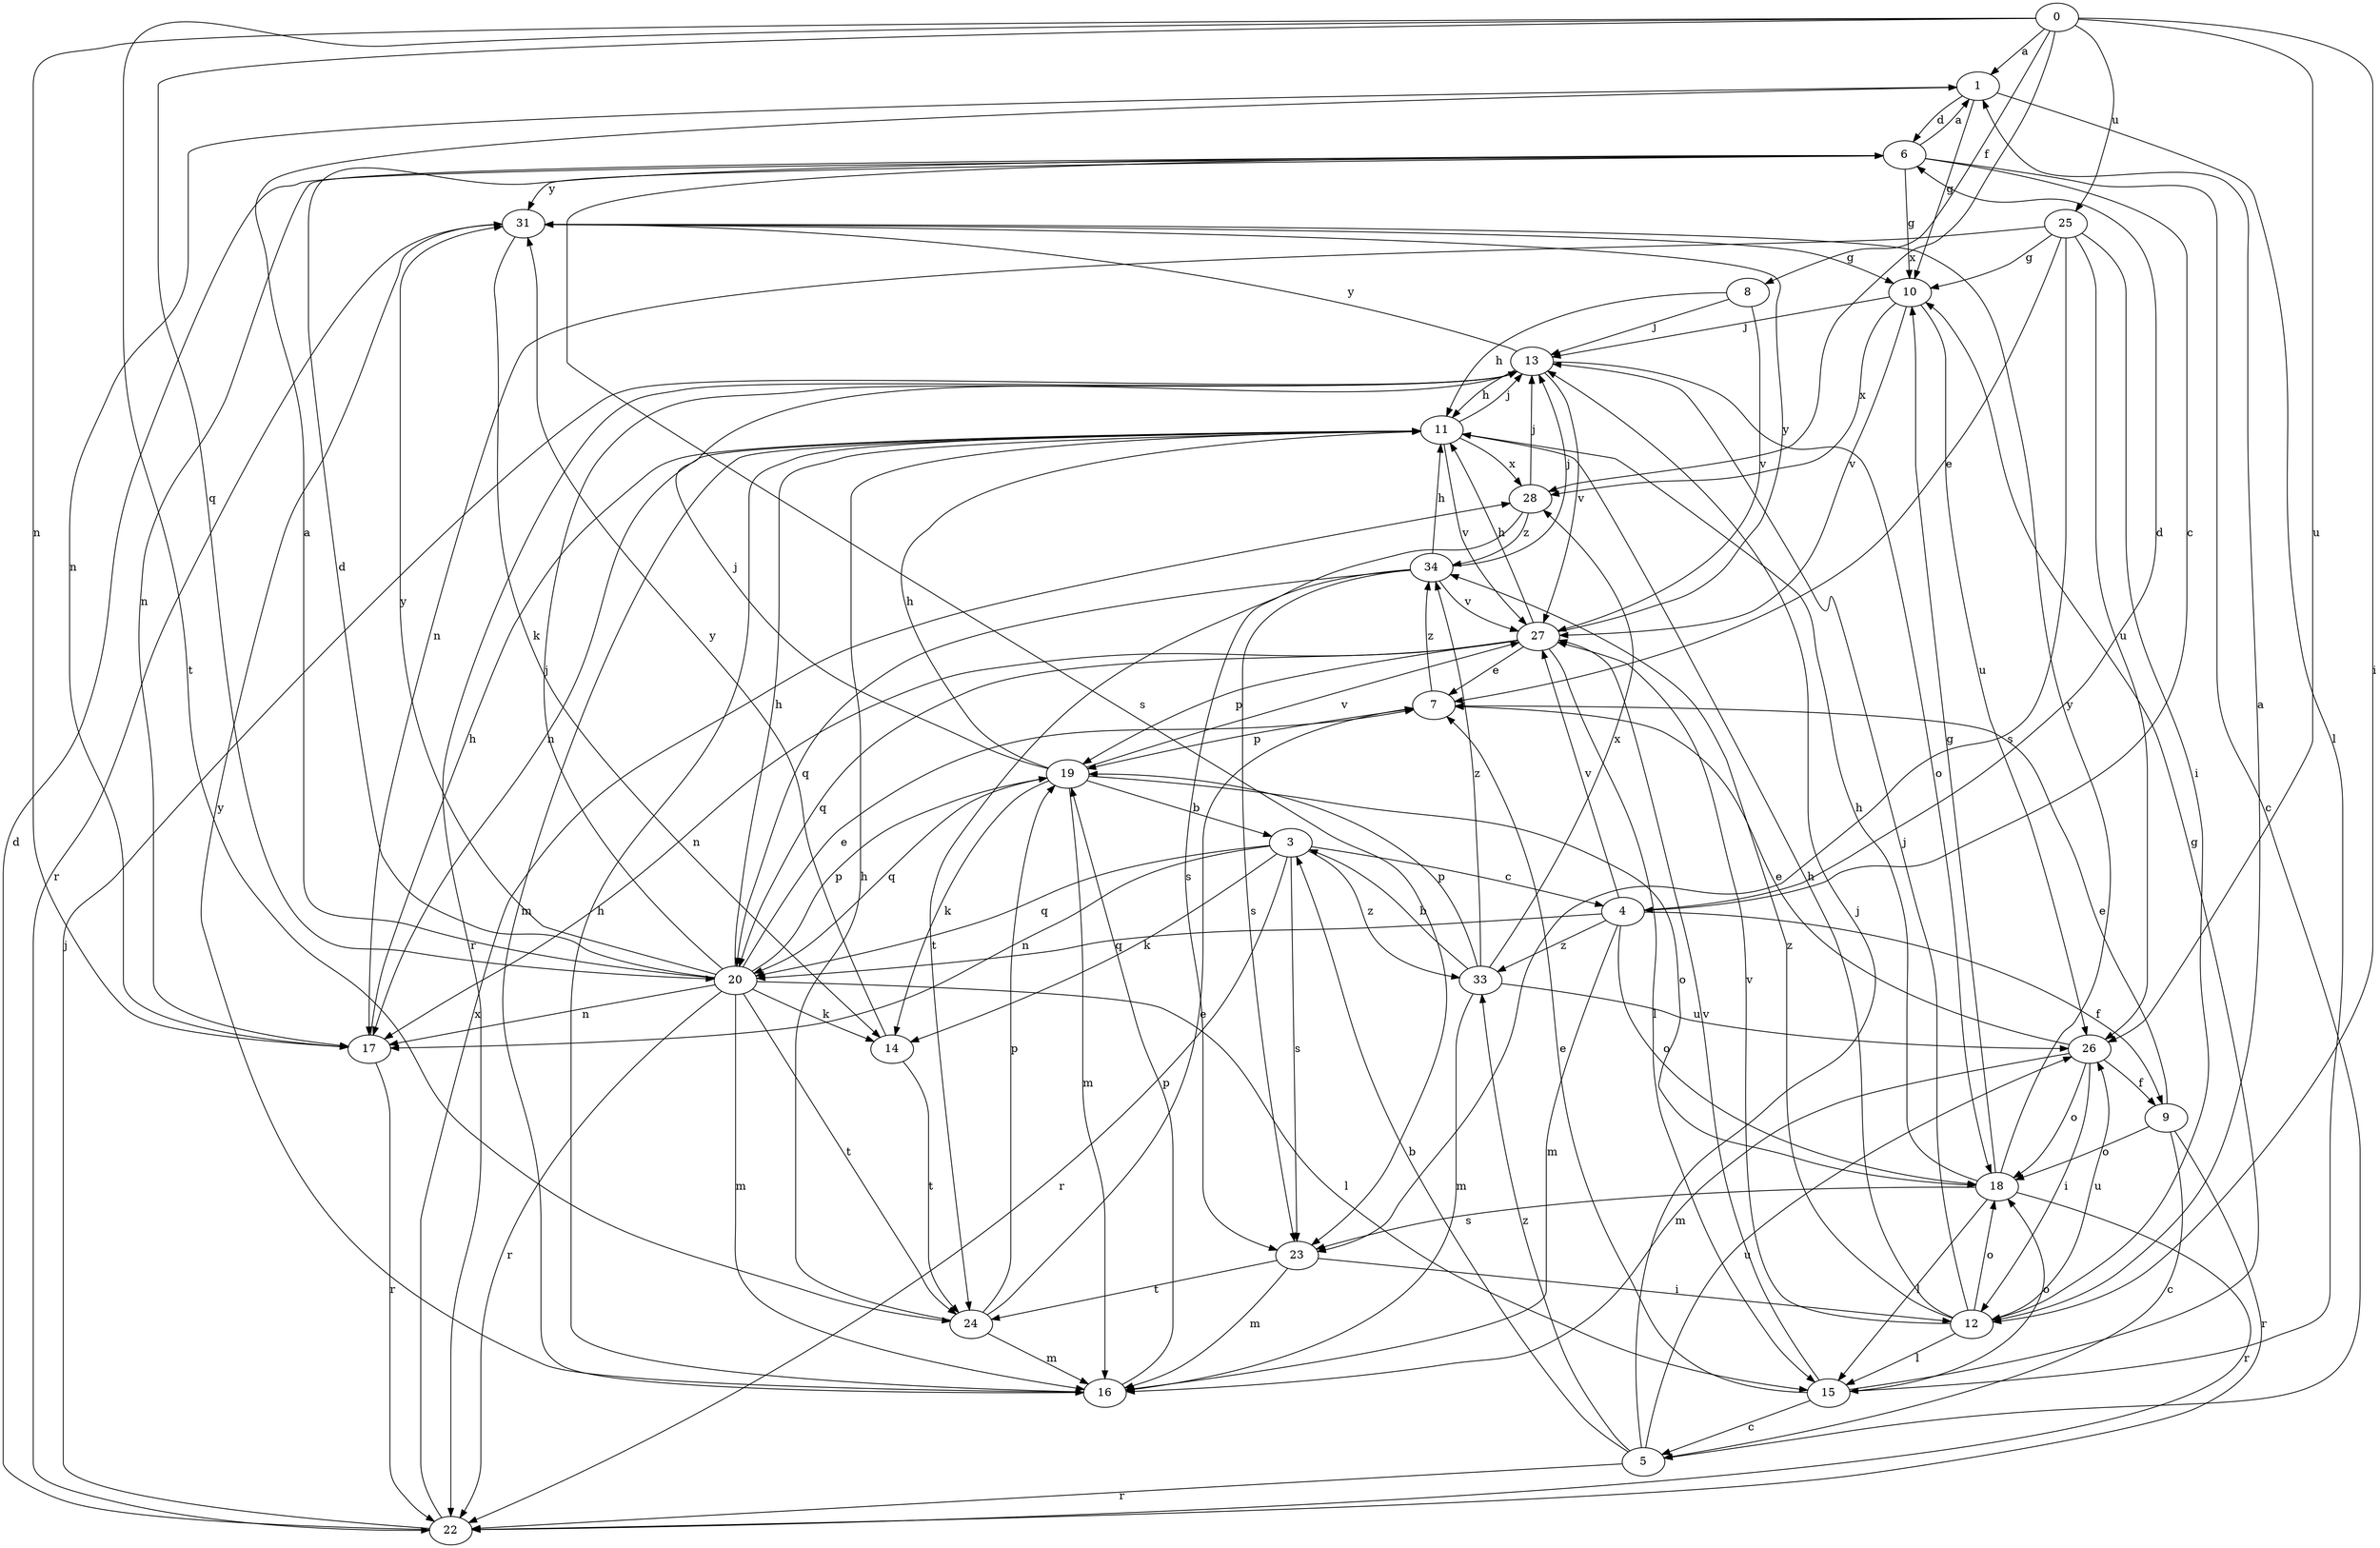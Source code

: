 strict digraph  {
0;
1;
3;
4;
5;
6;
7;
8;
9;
10;
11;
12;
13;
14;
15;
16;
17;
18;
19;
20;
22;
23;
24;
25;
26;
27;
28;
31;
33;
34;
0 -> 1  [label=a];
0 -> 8  [label=f];
0 -> 12  [label=i];
0 -> 17  [label=n];
0 -> 20  [label=q];
0 -> 24  [label=t];
0 -> 25  [label=u];
0 -> 26  [label=u];
0 -> 28  [label=x];
1 -> 6  [label=d];
1 -> 10  [label=g];
1 -> 15  [label=l];
1 -> 17  [label=n];
3 -> 4  [label=c];
3 -> 14  [label=k];
3 -> 17  [label=n];
3 -> 20  [label=q];
3 -> 22  [label=r];
3 -> 23  [label=s];
3 -> 33  [label=z];
4 -> 6  [label=d];
4 -> 9  [label=f];
4 -> 16  [label=m];
4 -> 18  [label=o];
4 -> 20  [label=q];
4 -> 27  [label=v];
4 -> 33  [label=z];
5 -> 3  [label=b];
5 -> 13  [label=j];
5 -> 22  [label=r];
5 -> 26  [label=u];
5 -> 33  [label=z];
6 -> 1  [label=a];
6 -> 4  [label=c];
6 -> 5  [label=c];
6 -> 10  [label=g];
6 -> 17  [label=n];
6 -> 23  [label=s];
6 -> 31  [label=y];
7 -> 19  [label=p];
7 -> 34  [label=z];
8 -> 11  [label=h];
8 -> 13  [label=j];
8 -> 27  [label=v];
9 -> 5  [label=c];
9 -> 7  [label=e];
9 -> 18  [label=o];
9 -> 22  [label=r];
10 -> 13  [label=j];
10 -> 26  [label=u];
10 -> 27  [label=v];
10 -> 28  [label=x];
11 -> 13  [label=j];
11 -> 16  [label=m];
11 -> 17  [label=n];
11 -> 27  [label=v];
11 -> 28  [label=x];
12 -> 1  [label=a];
12 -> 11  [label=h];
12 -> 13  [label=j];
12 -> 15  [label=l];
12 -> 18  [label=o];
12 -> 26  [label=u];
12 -> 27  [label=v];
12 -> 34  [label=z];
13 -> 11  [label=h];
13 -> 18  [label=o];
13 -> 22  [label=r];
13 -> 27  [label=v];
13 -> 31  [label=y];
14 -> 24  [label=t];
14 -> 31  [label=y];
15 -> 5  [label=c];
15 -> 7  [label=e];
15 -> 10  [label=g];
15 -> 18  [label=o];
15 -> 27  [label=v];
16 -> 11  [label=h];
16 -> 19  [label=p];
16 -> 31  [label=y];
17 -> 11  [label=h];
17 -> 22  [label=r];
18 -> 10  [label=g];
18 -> 11  [label=h];
18 -> 15  [label=l];
18 -> 22  [label=r];
18 -> 23  [label=s];
18 -> 31  [label=y];
19 -> 3  [label=b];
19 -> 11  [label=h];
19 -> 13  [label=j];
19 -> 14  [label=k];
19 -> 16  [label=m];
19 -> 18  [label=o];
19 -> 20  [label=q];
19 -> 27  [label=v];
20 -> 1  [label=a];
20 -> 6  [label=d];
20 -> 7  [label=e];
20 -> 11  [label=h];
20 -> 13  [label=j];
20 -> 14  [label=k];
20 -> 15  [label=l];
20 -> 16  [label=m];
20 -> 17  [label=n];
20 -> 19  [label=p];
20 -> 22  [label=r];
20 -> 24  [label=t];
20 -> 31  [label=y];
22 -> 6  [label=d];
22 -> 13  [label=j];
22 -> 28  [label=x];
23 -> 12  [label=i];
23 -> 16  [label=m];
23 -> 24  [label=t];
24 -> 7  [label=e];
24 -> 11  [label=h];
24 -> 16  [label=m];
24 -> 19  [label=p];
25 -> 7  [label=e];
25 -> 10  [label=g];
25 -> 12  [label=i];
25 -> 17  [label=n];
25 -> 23  [label=s];
25 -> 26  [label=u];
26 -> 7  [label=e];
26 -> 9  [label=f];
26 -> 12  [label=i];
26 -> 16  [label=m];
26 -> 18  [label=o];
27 -> 7  [label=e];
27 -> 11  [label=h];
27 -> 15  [label=l];
27 -> 17  [label=n];
27 -> 19  [label=p];
27 -> 20  [label=q];
27 -> 31  [label=y];
28 -> 13  [label=j];
28 -> 23  [label=s];
28 -> 34  [label=z];
31 -> 10  [label=g];
31 -> 14  [label=k];
31 -> 22  [label=r];
33 -> 3  [label=b];
33 -> 16  [label=m];
33 -> 19  [label=p];
33 -> 26  [label=u];
33 -> 28  [label=x];
33 -> 34  [label=z];
34 -> 11  [label=h];
34 -> 13  [label=j];
34 -> 20  [label=q];
34 -> 23  [label=s];
34 -> 24  [label=t];
34 -> 27  [label=v];
}
